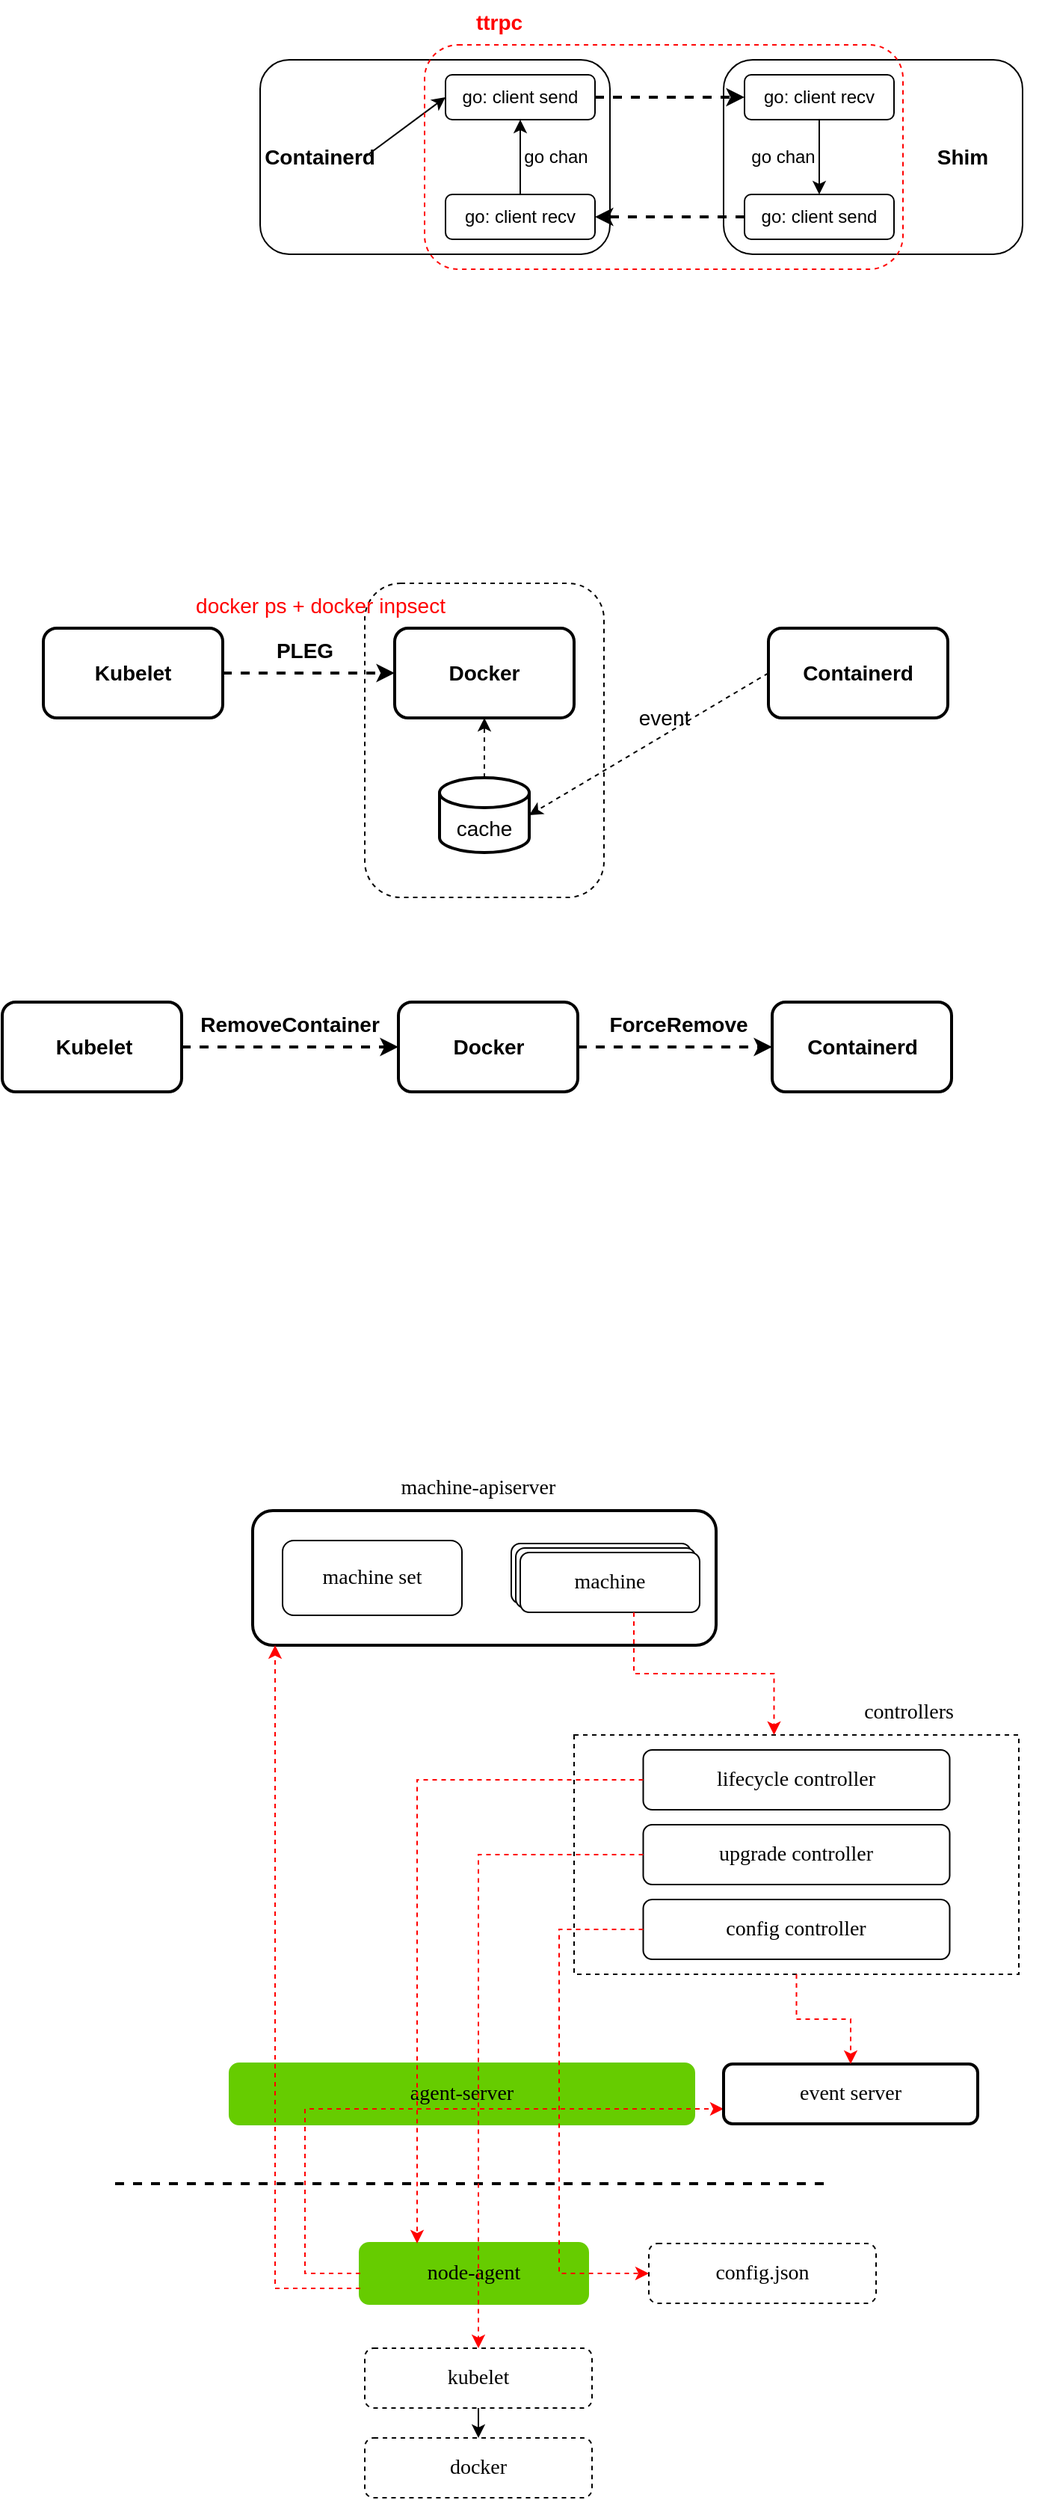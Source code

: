 <mxfile version="20.6.0" type="github">
  <diagram id="EUVnk3kODBApbuHD80m1" name="第 1 页">
    <mxGraphModel dx="1234" dy="683" grid="1" gridSize="10" guides="1" tooltips="1" connect="1" arrows="1" fold="1" page="1" pageScale="1" pageWidth="827" pageHeight="1169" math="0" shadow="0">
      <root>
        <mxCell id="0" />
        <mxCell id="1" parent="0" />
        <mxCell id="GajWvY_y-aLaYwpfjtpz-91" value="" style="rounded=0;whiteSpace=wrap;html=1;strokeColor=#000000;strokeWidth=1;fontFamily=source code pro;fontSize=14;fontColor=#000000;fillColor=#FFFFFF;dashed=1;" vertex="1" parent="1">
          <mxGeometry x="390" y="1420" width="297.5" height="160" as="geometry" />
        </mxCell>
        <mxCell id="GajWvY_y-aLaYwpfjtpz-33" value="" style="rounded=1;whiteSpace=wrap;html=1;strokeColor=#000000;strokeWidth=1;fontSize=14;fontColor=#000000;fillColor=none;dashed=1;" vertex="1" parent="1">
          <mxGeometry x="250" y="650" width="160" height="210" as="geometry" />
        </mxCell>
        <mxCell id="GajWvY_y-aLaYwpfjtpz-1" value="" style="rounded=1;whiteSpace=wrap;html=1;" vertex="1" parent="1">
          <mxGeometry x="180" y="300" width="234" height="130" as="geometry" />
        </mxCell>
        <mxCell id="GajWvY_y-aLaYwpfjtpz-2" value="go: client send" style="rounded=1;whiteSpace=wrap;html=1;" vertex="1" parent="1">
          <mxGeometry x="304" y="310" width="100" height="30" as="geometry" />
        </mxCell>
        <mxCell id="GajWvY_y-aLaYwpfjtpz-3" value="go: client recv" style="rounded=1;whiteSpace=wrap;html=1;" vertex="1" parent="1">
          <mxGeometry x="304" y="390" width="100" height="30" as="geometry" />
        </mxCell>
        <mxCell id="GajWvY_y-aLaYwpfjtpz-4" value="" style="endArrow=classic;html=1;rounded=0;entryX=0.5;entryY=1;entryDx=0;entryDy=0;exitX=0.5;exitY=0;exitDx=0;exitDy=0;" edge="1" parent="1" source="GajWvY_y-aLaYwpfjtpz-3" target="GajWvY_y-aLaYwpfjtpz-2">
          <mxGeometry width="50" height="50" relative="1" as="geometry">
            <mxPoint x="390" y="380" as="sourcePoint" />
            <mxPoint x="440" y="330" as="targetPoint" />
          </mxGeometry>
        </mxCell>
        <mxCell id="GajWvY_y-aLaYwpfjtpz-5" value="Containerd" style="text;html=1;strokeColor=none;fillColor=none;align=center;verticalAlign=middle;whiteSpace=wrap;rounded=0;fontSize=14;fontStyle=1" vertex="1" parent="1">
          <mxGeometry x="190" y="350" width="60" height="30" as="geometry" />
        </mxCell>
        <mxCell id="GajWvY_y-aLaYwpfjtpz-6" value="" style="endArrow=classic;html=1;rounded=0;entryX=0;entryY=0.5;entryDx=0;entryDy=0;exitX=1;exitY=0.5;exitDx=0;exitDy=0;" edge="1" parent="1" source="GajWvY_y-aLaYwpfjtpz-5" target="GajWvY_y-aLaYwpfjtpz-2">
          <mxGeometry width="50" height="50" relative="1" as="geometry">
            <mxPoint x="390" y="380" as="sourcePoint" />
            <mxPoint x="440" y="330" as="targetPoint" />
          </mxGeometry>
        </mxCell>
        <mxCell id="GajWvY_y-aLaYwpfjtpz-7" value="go chan" style="text;html=1;strokeColor=none;fillColor=none;align=center;verticalAlign=middle;whiteSpace=wrap;rounded=0;" vertex="1" parent="1">
          <mxGeometry x="348" y="350" width="60" height="30" as="geometry" />
        </mxCell>
        <mxCell id="GajWvY_y-aLaYwpfjtpz-9" value="" style="rounded=1;whiteSpace=wrap;html=1;" vertex="1" parent="1">
          <mxGeometry x="490" y="300" width="200" height="130" as="geometry" />
        </mxCell>
        <mxCell id="GajWvY_y-aLaYwpfjtpz-10" value="go: client recv" style="rounded=1;whiteSpace=wrap;html=1;" vertex="1" parent="1">
          <mxGeometry x="504" y="310" width="100" height="30" as="geometry" />
        </mxCell>
        <mxCell id="GajWvY_y-aLaYwpfjtpz-11" value="go: client send" style="rounded=1;whiteSpace=wrap;html=1;" vertex="1" parent="1">
          <mxGeometry x="504" y="390" width="100" height="30" as="geometry" />
        </mxCell>
        <mxCell id="GajWvY_y-aLaYwpfjtpz-12" value="" style="endArrow=classic;html=1;rounded=0;exitX=0.5;exitY=1;exitDx=0;exitDy=0;entryX=0.5;entryY=0;entryDx=0;entryDy=0;" edge="1" source="GajWvY_y-aLaYwpfjtpz-10" target="GajWvY_y-aLaYwpfjtpz-11" parent="1">
          <mxGeometry width="50" height="50" relative="1" as="geometry">
            <mxPoint x="590" y="380" as="sourcePoint" />
            <mxPoint x="720" y="390" as="targetPoint" />
          </mxGeometry>
        </mxCell>
        <mxCell id="GajWvY_y-aLaYwpfjtpz-15" value="go chan" style="text;html=1;strokeColor=none;fillColor=none;align=center;verticalAlign=middle;whiteSpace=wrap;rounded=0;" vertex="1" parent="1">
          <mxGeometry x="500" y="350" width="60" height="30" as="geometry" />
        </mxCell>
        <mxCell id="GajWvY_y-aLaYwpfjtpz-16" value="" style="endArrow=classic;html=1;rounded=0;entryX=0;entryY=0.5;entryDx=0;entryDy=0;exitX=1;exitY=0.5;exitDx=0;exitDy=0;dashed=1;strokeWidth=2;" edge="1" parent="1" source="GajWvY_y-aLaYwpfjtpz-2" target="GajWvY_y-aLaYwpfjtpz-10">
          <mxGeometry width="50" height="50" relative="1" as="geometry">
            <mxPoint x="390" y="380" as="sourcePoint" />
            <mxPoint x="440" y="330" as="targetPoint" />
          </mxGeometry>
        </mxCell>
        <mxCell id="GajWvY_y-aLaYwpfjtpz-17" value="" style="endArrow=classic;html=1;rounded=0;entryX=1;entryY=0.5;entryDx=0;entryDy=0;exitX=0;exitY=0.5;exitDx=0;exitDy=0;dashed=1;strokeWidth=2;" edge="1" parent="1" source="GajWvY_y-aLaYwpfjtpz-11" target="GajWvY_y-aLaYwpfjtpz-3">
          <mxGeometry width="50" height="50" relative="1" as="geometry">
            <mxPoint x="390" y="380" as="sourcePoint" />
            <mxPoint x="440" y="330" as="targetPoint" />
          </mxGeometry>
        </mxCell>
        <mxCell id="GajWvY_y-aLaYwpfjtpz-18" value="" style="rounded=1;whiteSpace=wrap;html=1;fillColor=none;strokeColor=#FF0000;strokeWidth=1;dashed=1;" vertex="1" parent="1">
          <mxGeometry x="290" y="290" width="320" height="150" as="geometry" />
        </mxCell>
        <mxCell id="GajWvY_y-aLaYwpfjtpz-19" value="ttrpc" style="text;html=1;strokeColor=none;fillColor=none;align=center;verticalAlign=middle;whiteSpace=wrap;rounded=0;dashed=1;strokeWidth=2;fontSize=14;fontColor=#FF0000;fontStyle=1" vertex="1" parent="1">
          <mxGeometry x="310" y="260" width="60" height="30" as="geometry" />
        </mxCell>
        <mxCell id="GajWvY_y-aLaYwpfjtpz-20" value="Shim" style="text;html=1;strokeColor=none;fillColor=none;align=center;verticalAlign=middle;whiteSpace=wrap;rounded=0;fontSize=14;fontStyle=1" vertex="1" parent="1">
          <mxGeometry x="620" y="350" width="60" height="30" as="geometry" />
        </mxCell>
        <mxCell id="GajWvY_y-aLaYwpfjtpz-21" value="" style="rounded=1;whiteSpace=wrap;html=1;strokeColor=#000000;strokeWidth=2;fontSize=14;fontColor=#FF0000;fillColor=none;" vertex="1" parent="1">
          <mxGeometry x="520" y="680" width="120" height="60" as="geometry" />
        </mxCell>
        <mxCell id="GajWvY_y-aLaYwpfjtpz-22" value="Containerd" style="text;html=1;strokeColor=none;fillColor=none;align=center;verticalAlign=middle;whiteSpace=wrap;rounded=0;fontSize=14;fontStyle=1;strokeWidth=2;" vertex="1" parent="1">
          <mxGeometry x="550" y="695" width="60" height="30" as="geometry" />
        </mxCell>
        <mxCell id="GajWvY_y-aLaYwpfjtpz-23" value="" style="rounded=1;whiteSpace=wrap;html=1;strokeColor=#000000;strokeWidth=2;fontSize=14;fontColor=#FF0000;fillColor=none;" vertex="1" parent="1">
          <mxGeometry x="270" y="680" width="120" height="60" as="geometry" />
        </mxCell>
        <mxCell id="GajWvY_y-aLaYwpfjtpz-24" value="Docker" style="text;html=1;strokeColor=none;fillColor=none;align=center;verticalAlign=middle;whiteSpace=wrap;rounded=0;fontSize=14;fontStyle=1" vertex="1" parent="1">
          <mxGeometry x="300" y="695" width="60" height="30" as="geometry" />
        </mxCell>
        <mxCell id="GajWvY_y-aLaYwpfjtpz-25" value="" style="rounded=1;whiteSpace=wrap;html=1;strokeColor=#000000;strokeWidth=2;fontSize=14;fontColor=#FF0000;fillColor=none;" vertex="1" parent="1">
          <mxGeometry x="35" y="680" width="120" height="60" as="geometry" />
        </mxCell>
        <mxCell id="GajWvY_y-aLaYwpfjtpz-26" value="Kubelet" style="text;html=1;strokeColor=none;fillColor=none;align=center;verticalAlign=middle;whiteSpace=wrap;rounded=0;fontSize=14;fontStyle=1" vertex="1" parent="1">
          <mxGeometry x="65" y="695" width="60" height="30" as="geometry" />
        </mxCell>
        <mxCell id="GajWvY_y-aLaYwpfjtpz-27" value="" style="endArrow=classic;html=1;rounded=0;dashed=1;strokeWidth=2;fontSize=14;fontColor=#FF0000;exitX=1;exitY=0.5;exitDx=0;exitDy=0;entryX=0;entryY=0.5;entryDx=0;entryDy=0;" edge="1" parent="1" source="GajWvY_y-aLaYwpfjtpz-25" target="GajWvY_y-aLaYwpfjtpz-23">
          <mxGeometry width="50" height="50" relative="1" as="geometry">
            <mxPoint x="390" y="680" as="sourcePoint" />
            <mxPoint x="440" y="630" as="targetPoint" />
          </mxGeometry>
        </mxCell>
        <mxCell id="GajWvY_y-aLaYwpfjtpz-28" value="PLEG" style="text;html=1;strokeColor=none;fillColor=none;align=center;verticalAlign=middle;whiteSpace=wrap;rounded=0;strokeWidth=2;fontSize=14;fontColor=#000000;fontStyle=1" vertex="1" parent="1">
          <mxGeometry x="180" y="680" width="60" height="30" as="geometry" />
        </mxCell>
        <mxCell id="GajWvY_y-aLaYwpfjtpz-29" value="docker ps + docker inpsect" style="text;html=1;align=center;verticalAlign=middle;resizable=0;points=[];autosize=1;strokeColor=none;fillColor=none;fontSize=14;fontColor=#FF0000;" vertex="1" parent="1">
          <mxGeometry x="125" y="650" width="190" height="30" as="geometry" />
        </mxCell>
        <mxCell id="GajWvY_y-aLaYwpfjtpz-32" value="&lt;font color=&quot;#000000&quot;&gt;cache&lt;/font&gt;" style="shape=cylinder3;whiteSpace=wrap;html=1;boundedLbl=1;backgroundOutline=1;size=10;strokeColor=#000000;strokeWidth=2;fontSize=14;fontColor=#FF0000;fillColor=none;" vertex="1" parent="1">
          <mxGeometry x="300" y="780" width="60" height="50" as="geometry" />
        </mxCell>
        <mxCell id="GajWvY_y-aLaYwpfjtpz-34" value="" style="endArrow=classic;html=1;rounded=0;dashed=1;strokeWidth=1;fontSize=14;fontColor=#000000;exitX=0.5;exitY=0;exitDx=0;exitDy=0;exitPerimeter=0;entryX=0.5;entryY=1;entryDx=0;entryDy=0;" edge="1" parent="1" source="GajWvY_y-aLaYwpfjtpz-32" target="GajWvY_y-aLaYwpfjtpz-23">
          <mxGeometry width="50" height="50" relative="1" as="geometry">
            <mxPoint x="470" y="800" as="sourcePoint" />
            <mxPoint x="480" y="660" as="targetPoint" />
          </mxGeometry>
        </mxCell>
        <mxCell id="GajWvY_y-aLaYwpfjtpz-35" value="" style="endArrow=classic;html=1;rounded=0;dashed=1;strokeWidth=1;fontSize=14;fontColor=#000000;exitX=0;exitY=0.5;exitDx=0;exitDy=0;entryX=1;entryY=0.5;entryDx=0;entryDy=0;entryPerimeter=0;" edge="1" parent="1" source="GajWvY_y-aLaYwpfjtpz-21" target="GajWvY_y-aLaYwpfjtpz-32">
          <mxGeometry width="50" height="50" relative="1" as="geometry">
            <mxPoint x="340" y="790" as="sourcePoint" />
            <mxPoint x="340" y="750" as="targetPoint" />
          </mxGeometry>
        </mxCell>
        <mxCell id="GajWvY_y-aLaYwpfjtpz-36" value="event" style="text;html=1;align=center;verticalAlign=middle;resizable=0;points=[];autosize=1;strokeColor=none;fillColor=none;fontSize=14;fontColor=#000000;dashed=1;strokeWidth=1;" vertex="1" parent="1">
          <mxGeometry x="420" y="725" width="60" height="30" as="geometry" />
        </mxCell>
        <mxCell id="GajWvY_y-aLaYwpfjtpz-38" value="" style="rounded=1;whiteSpace=wrap;html=1;strokeColor=#000000;strokeWidth=2;fontSize=14;fontColor=#FF0000;fillColor=none;" vertex="1" parent="1">
          <mxGeometry x="522.5" y="930" width="120" height="60" as="geometry" />
        </mxCell>
        <mxCell id="GajWvY_y-aLaYwpfjtpz-39" value="Containerd" style="text;html=1;strokeColor=none;fillColor=none;align=center;verticalAlign=middle;whiteSpace=wrap;rounded=0;fontSize=14;fontStyle=1;strokeWidth=2;" vertex="1" parent="1">
          <mxGeometry x="552.5" y="945" width="60" height="30" as="geometry" />
        </mxCell>
        <mxCell id="GajWvY_y-aLaYwpfjtpz-40" value="" style="rounded=1;whiteSpace=wrap;html=1;strokeColor=#000000;strokeWidth=2;fontSize=14;fontColor=#FF0000;fillColor=none;" vertex="1" parent="1">
          <mxGeometry x="272.5" y="930" width="120" height="60" as="geometry" />
        </mxCell>
        <mxCell id="GajWvY_y-aLaYwpfjtpz-41" value="Docker" style="text;html=1;strokeColor=none;fillColor=none;align=center;verticalAlign=middle;whiteSpace=wrap;rounded=0;fontSize=14;fontStyle=1" vertex="1" parent="1">
          <mxGeometry x="302.5" y="945" width="60" height="30" as="geometry" />
        </mxCell>
        <mxCell id="GajWvY_y-aLaYwpfjtpz-42" value="" style="rounded=1;whiteSpace=wrap;html=1;strokeColor=#000000;strokeWidth=2;fontSize=14;fontColor=#FF0000;fillColor=none;" vertex="1" parent="1">
          <mxGeometry x="7.5" y="930" width="120" height="60" as="geometry" />
        </mxCell>
        <mxCell id="GajWvY_y-aLaYwpfjtpz-43" value="Kubelet" style="text;html=1;strokeColor=none;fillColor=none;align=center;verticalAlign=middle;whiteSpace=wrap;rounded=0;fontSize=14;fontStyle=1" vertex="1" parent="1">
          <mxGeometry x="40" y="945" width="57.5" height="30" as="geometry" />
        </mxCell>
        <mxCell id="GajWvY_y-aLaYwpfjtpz-44" value="" style="endArrow=classic;html=1;rounded=0;dashed=1;strokeWidth=2;fontSize=14;fontColor=#FF0000;exitX=1;exitY=0.5;exitDx=0;exitDy=0;entryX=0;entryY=0.5;entryDx=0;entryDy=0;" edge="1" source="GajWvY_y-aLaYwpfjtpz-42" target="GajWvY_y-aLaYwpfjtpz-40" parent="1">
          <mxGeometry width="50" height="50" relative="1" as="geometry">
            <mxPoint x="392.5" y="930" as="sourcePoint" />
            <mxPoint x="442.5" y="880" as="targetPoint" />
          </mxGeometry>
        </mxCell>
        <mxCell id="GajWvY_y-aLaYwpfjtpz-45" value="RemoveContainer" style="text;html=1;strokeColor=none;fillColor=none;align=center;verticalAlign=middle;whiteSpace=wrap;rounded=0;strokeWidth=2;fontSize=14;fontColor=#000000;fontStyle=1" vertex="1" parent="1">
          <mxGeometry x="170" y="930" width="60" height="30" as="geometry" />
        </mxCell>
        <mxCell id="GajWvY_y-aLaYwpfjtpz-51" value="" style="endArrow=classic;html=1;rounded=0;dashed=1;strokeWidth=2;fontSize=14;fontColor=#FF0000;exitX=1;exitY=0.5;exitDx=0;exitDy=0;entryX=0;entryY=0.5;entryDx=0;entryDy=0;" edge="1" parent="1" source="GajWvY_y-aLaYwpfjtpz-40" target="GajWvY_y-aLaYwpfjtpz-38">
          <mxGeometry width="50" height="50" relative="1" as="geometry">
            <mxPoint x="137.5" y="970" as="sourcePoint" />
            <mxPoint x="282.5" y="970" as="targetPoint" />
          </mxGeometry>
        </mxCell>
        <mxCell id="GajWvY_y-aLaYwpfjtpz-52" value="ForceRemove" style="text;html=1;strokeColor=none;fillColor=none;align=center;verticalAlign=middle;whiteSpace=wrap;rounded=0;strokeWidth=2;fontSize=14;fontColor=#000000;fontStyle=1" vertex="1" parent="1">
          <mxGeometry x="430" y="930" width="60" height="30" as="geometry" />
        </mxCell>
        <mxCell id="GajWvY_y-aLaYwpfjtpz-64" value="" style="endArrow=none;html=1;rounded=0;dashed=1;strokeWidth=2;fontSize=14;fontColor=#000000;" edge="1" parent="1">
          <mxGeometry width="50" height="50" relative="1" as="geometry">
            <mxPoint x="83" y="1720" as="sourcePoint" />
            <mxPoint x="563" y="1720" as="targetPoint" />
          </mxGeometry>
        </mxCell>
        <mxCell id="GajWvY_y-aLaYwpfjtpz-70" value="" style="rounded=1;whiteSpace=wrap;html=1;strokeColor=#000000;strokeWidth=2;fontFamily=source code pro;fontSize=14;fontColor=#000000;fillColor=#FFFFFF;" vertex="1" parent="1">
          <mxGeometry x="175" y="1270" width="310" height="90" as="geometry" />
        </mxCell>
        <mxCell id="GajWvY_y-aLaYwpfjtpz-74" value="lifecycle controller" style="rounded=1;whiteSpace=wrap;html=1;strokeColor=#000000;strokeWidth=1;fontFamily=source code pro;fontSize=14;fontColor=#000000;fillColor=#FFFFFF;" vertex="1" parent="1">
          <mxGeometry x="436.25" y="1430" width="205" height="40" as="geometry" />
        </mxCell>
        <mxCell id="GajWvY_y-aLaYwpfjtpz-78" value="agent-server" style="rounded=1;whiteSpace=wrap;html=1;strokeColor=#66CC00;strokeWidth=2;fontFamily=source code pro;fontSize=14;fontColor=#000000;fillColor=#66CC00;" vertex="1" parent="1">
          <mxGeometry x="160" y="1640" width="310" height="40" as="geometry" />
        </mxCell>
        <mxCell id="GajWvY_y-aLaYwpfjtpz-79" value="node-agent" style="rounded=1;whiteSpace=wrap;html=1;strokeColor=#66CC00;strokeWidth=2;fontFamily=source code pro;fontSize=14;fontColor=#000000;fillColor=#66CC00;" vertex="1" parent="1">
          <mxGeometry x="247" y="1760" width="152" height="40" as="geometry" />
        </mxCell>
        <mxCell id="GajWvY_y-aLaYwpfjtpz-80" value="config.json" style="rounded=1;whiteSpace=wrap;html=1;strokeColor=#000000;strokeWidth=1;fontFamily=source code pro;fontSize=14;fontColor=#000000;fillColor=#FFFFFF;dashed=1;" vertex="1" parent="1">
          <mxGeometry x="440" y="1760" width="152" height="40" as="geometry" />
        </mxCell>
        <mxCell id="GajWvY_y-aLaYwpfjtpz-82" value="kubelet" style="rounded=1;whiteSpace=wrap;html=1;strokeColor=#000000;strokeWidth=1;fontFamily=source code pro;fontSize=14;fontColor=#000000;fillColor=#FFFFFF;dashed=1;" vertex="1" parent="1">
          <mxGeometry x="250" y="1830" width="152" height="40" as="geometry" />
        </mxCell>
        <mxCell id="GajWvY_y-aLaYwpfjtpz-84" value="docker" style="rounded=1;whiteSpace=wrap;html=1;strokeColor=#000000;strokeWidth=1;fontFamily=source code pro;fontSize=14;fontColor=#000000;fillColor=#FFFFFF;dashed=1;" vertex="1" parent="1">
          <mxGeometry x="250" y="1890" width="152" height="40" as="geometry" />
        </mxCell>
        <mxCell id="GajWvY_y-aLaYwpfjtpz-85" value="" style="endArrow=classic;html=1;rounded=0;strokeWidth=1;fontFamily=source code pro;fontSize=14;fontColor=#000000;exitX=0.5;exitY=1;exitDx=0;exitDy=0;" edge="1" parent="1" source="GajWvY_y-aLaYwpfjtpz-82" target="GajWvY_y-aLaYwpfjtpz-84">
          <mxGeometry width="50" height="50" relative="1" as="geometry">
            <mxPoint x="330" y="1910" as="sourcePoint" />
            <mxPoint x="380" y="1860" as="targetPoint" />
          </mxGeometry>
        </mxCell>
        <mxCell id="GajWvY_y-aLaYwpfjtpz-86" value="machine set" style="rounded=1;whiteSpace=wrap;html=1;strokeColor=#000000;strokeWidth=1;fontFamily=source code pro;fontSize=14;fontColor=#000000;fillColor=#FFFFFF;" vertex="1" parent="1">
          <mxGeometry x="195" y="1290" width="120" height="50" as="geometry" />
        </mxCell>
        <mxCell id="GajWvY_y-aLaYwpfjtpz-87" value="machine" style="rounded=1;whiteSpace=wrap;html=1;strokeColor=#000000;strokeWidth=1;fontFamily=source code pro;fontSize=14;fontColor=#000000;fillColor=#FFFFFF;" vertex="1" parent="1">
          <mxGeometry x="348" y="1292" width="120" height="40" as="geometry" />
        </mxCell>
        <mxCell id="GajWvY_y-aLaYwpfjtpz-88" value="machine" style="rounded=1;whiteSpace=wrap;html=1;strokeColor=#000000;strokeWidth=1;fontFamily=source code pro;fontSize=14;fontColor=#000000;fillColor=#FFFFFF;" vertex="1" parent="1">
          <mxGeometry x="351" y="1295" width="120" height="40" as="geometry" />
        </mxCell>
        <mxCell id="GajWvY_y-aLaYwpfjtpz-89" value="machine" style="rounded=1;whiteSpace=wrap;html=1;strokeColor=#000000;strokeWidth=1;fontFamily=source code pro;fontSize=14;fontColor=#000000;fillColor=#FFFFFF;" vertex="1" parent="1">
          <mxGeometry x="354" y="1298" width="120" height="40" as="geometry" />
        </mxCell>
        <mxCell id="GajWvY_y-aLaYwpfjtpz-90" value="machine-apiserver" style="text;html=1;strokeColor=none;fillColor=none;align=center;verticalAlign=middle;whiteSpace=wrap;rounded=0;strokeWidth=1;fontFamily=source code pro;fontSize=14;fontColor=#000000;" vertex="1" parent="1">
          <mxGeometry x="236" y="1240" width="180" height="30" as="geometry" />
        </mxCell>
        <mxCell id="GajWvY_y-aLaYwpfjtpz-92" value="controllers" style="text;html=1;strokeColor=none;fillColor=none;align=center;verticalAlign=middle;whiteSpace=wrap;rounded=0;strokeWidth=1;fontFamily=source code pro;fontSize=14;fontColor=#000000;" vertex="1" parent="1">
          <mxGeometry x="523.75" y="1390" width="180" height="30" as="geometry" />
        </mxCell>
        <mxCell id="GajWvY_y-aLaYwpfjtpz-93" value="upgrade controller" style="rounded=1;whiteSpace=wrap;html=1;strokeColor=#000000;strokeWidth=1;fontFamily=source code pro;fontSize=14;fontColor=#000000;fillColor=#FFFFFF;" vertex="1" parent="1">
          <mxGeometry x="436.25" y="1480" width="205" height="40" as="geometry" />
        </mxCell>
        <mxCell id="GajWvY_y-aLaYwpfjtpz-94" value="config controller" style="rounded=1;whiteSpace=wrap;html=1;strokeColor=#000000;strokeWidth=1;fontFamily=source code pro;fontSize=14;fontColor=#000000;fillColor=#FFFFFF;" vertex="1" parent="1">
          <mxGeometry x="436.25" y="1530" width="205" height="40" as="geometry" />
        </mxCell>
        <mxCell id="GajWvY_y-aLaYwpfjtpz-96" value="" style="endArrow=classic;html=1;rounded=0;strokeWidth=1;fontFamily=source code pro;fontSize=14;fontColor=#000000;entryX=0;entryY=0.5;entryDx=0;entryDy=0;exitX=0;exitY=0.5;exitDx=0;exitDy=0;edgeStyle=elbowEdgeStyle;dashed=1;strokeColor=#FF0000;" edge="1" parent="1" source="GajWvY_y-aLaYwpfjtpz-94" target="GajWvY_y-aLaYwpfjtpz-80">
          <mxGeometry width="50" height="50" relative="1" as="geometry">
            <mxPoint x="280" y="1600" as="sourcePoint" />
            <mxPoint x="330" y="1550" as="targetPoint" />
            <Array as="points">
              <mxPoint x="380" y="1670" />
            </Array>
          </mxGeometry>
        </mxCell>
        <mxCell id="GajWvY_y-aLaYwpfjtpz-97" value="" style="endArrow=classic;html=1;rounded=0;strokeWidth=1;fontFamily=source code pro;fontSize=14;fontColor=#000000;entryX=0.5;entryY=0;entryDx=0;entryDy=0;exitX=0;exitY=0.5;exitDx=0;exitDy=0;edgeStyle=elbowEdgeStyle;dashed=1;strokeColor=#FF0000;" edge="1" parent="1" source="GajWvY_y-aLaYwpfjtpz-93" target="GajWvY_y-aLaYwpfjtpz-82">
          <mxGeometry width="50" height="50" relative="1" as="geometry">
            <mxPoint x="446.25" y="1560" as="sourcePoint" />
            <mxPoint x="450" y="1790" as="targetPoint" />
            <Array as="points">
              <mxPoint x="326" y="1690" />
            </Array>
          </mxGeometry>
        </mxCell>
        <mxCell id="GajWvY_y-aLaYwpfjtpz-98" value="" style="endArrow=classic;html=1;rounded=0;strokeWidth=1;fontFamily=source code pro;fontSize=14;fontColor=#000000;entryX=0.25;entryY=0;entryDx=0;entryDy=0;exitX=0;exitY=0.5;exitDx=0;exitDy=0;edgeStyle=elbowEdgeStyle;dashed=1;strokeColor=#FF0000;" edge="1" parent="1" source="GajWvY_y-aLaYwpfjtpz-74" target="GajWvY_y-aLaYwpfjtpz-79">
          <mxGeometry width="50" height="50" relative="1" as="geometry">
            <mxPoint x="446.25" y="1510" as="sourcePoint" />
            <mxPoint x="336" y="1890" as="targetPoint" />
            <Array as="points">
              <mxPoint x="285" y="1600" />
            </Array>
          </mxGeometry>
        </mxCell>
        <mxCell id="GajWvY_y-aLaYwpfjtpz-99" value="" style="endArrow=classic;html=1;rounded=0;strokeWidth=1;fontFamily=source code pro;fontSize=14;fontColor=#000000;entryX=0;entryY=1;entryDx=0;entryDy=0;exitX=0.5;exitY=1;exitDx=0;exitDy=0;edgeStyle=elbowEdgeStyle;dashed=1;strokeColor=#FF0000;elbow=vertical;" edge="1" parent="1" target="GajWvY_y-aLaYwpfjtpz-92">
          <mxGeometry width="50" height="50" relative="1" as="geometry">
            <mxPoint x="430" y="1338" as="sourcePoint" />
            <mxPoint x="554.75" y="1420" as="targetPoint" />
          </mxGeometry>
        </mxCell>
        <mxCell id="GajWvY_y-aLaYwpfjtpz-100" value="" style="endArrow=classic;html=1;rounded=0;strokeWidth=1;fontFamily=source code pro;fontSize=14;fontColor=#000000;exitX=0;exitY=0.5;exitDx=0;exitDy=0;edgeStyle=elbowEdgeStyle;dashed=1;strokeColor=#FF0000;entryX=0;entryY=0.75;entryDx=0;entryDy=0;" edge="1" parent="1" source="GajWvY_y-aLaYwpfjtpz-79" target="GajWvY_y-aLaYwpfjtpz-101">
          <mxGeometry width="50" height="50" relative="1" as="geometry">
            <mxPoint x="446.25" y="1460" as="sourcePoint" />
            <mxPoint x="180" y="1650" as="targetPoint" />
            <Array as="points">
              <mxPoint x="210" y="1720" />
            </Array>
          </mxGeometry>
        </mxCell>
        <mxCell id="GajWvY_y-aLaYwpfjtpz-101" value="event server" style="rounded=1;whiteSpace=wrap;html=1;strokeColor=#000000;strokeWidth=2;fontFamily=source code pro;fontSize=14;fontColor=#000000;fillColor=#FFFFFF;" vertex="1" parent="1">
          <mxGeometry x="490" y="1640" width="170" height="40" as="geometry" />
        </mxCell>
        <mxCell id="GajWvY_y-aLaYwpfjtpz-102" value="" style="endArrow=classic;html=1;rounded=0;strokeWidth=1;fontFamily=source code pro;fontSize=14;fontColor=#000000;entryX=0.5;entryY=0;entryDx=0;entryDy=0;exitX=0.5;exitY=1;exitDx=0;exitDy=0;edgeStyle=elbowEdgeStyle;dashed=1;strokeColor=#FF0000;elbow=vertical;" edge="1" parent="1" source="GajWvY_y-aLaYwpfjtpz-91" target="GajWvY_y-aLaYwpfjtpz-101">
          <mxGeometry width="50" height="50" relative="1" as="geometry">
            <mxPoint x="440" y="1348" as="sourcePoint" />
            <mxPoint x="533.75" y="1430" as="targetPoint" />
          </mxGeometry>
        </mxCell>
        <mxCell id="GajWvY_y-aLaYwpfjtpz-103" value="" style="endArrow=classic;html=1;rounded=0;strokeWidth=1;fontFamily=source code pro;fontSize=14;fontColor=#000000;exitX=0;exitY=0.75;exitDx=0;exitDy=0;edgeStyle=elbowEdgeStyle;dashed=1;strokeColor=#FF0000;" edge="1" parent="1" source="GajWvY_y-aLaYwpfjtpz-79" target="GajWvY_y-aLaYwpfjtpz-70">
          <mxGeometry width="50" height="50" relative="1" as="geometry">
            <mxPoint x="257" y="1790" as="sourcePoint" />
            <mxPoint x="500" y="1670" as="targetPoint" />
            <Array as="points">
              <mxPoint x="190" y="1730" />
            </Array>
          </mxGeometry>
        </mxCell>
      </root>
    </mxGraphModel>
  </diagram>
</mxfile>
